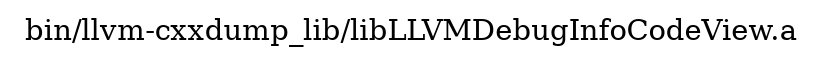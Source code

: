digraph "bin/llvm-cxxdump_lib/libLLVMDebugInfoCodeView.a" {
	label="bin/llvm-cxxdump_lib/libLLVMDebugInfoCodeView.a";
	rankdir=LR;

}
